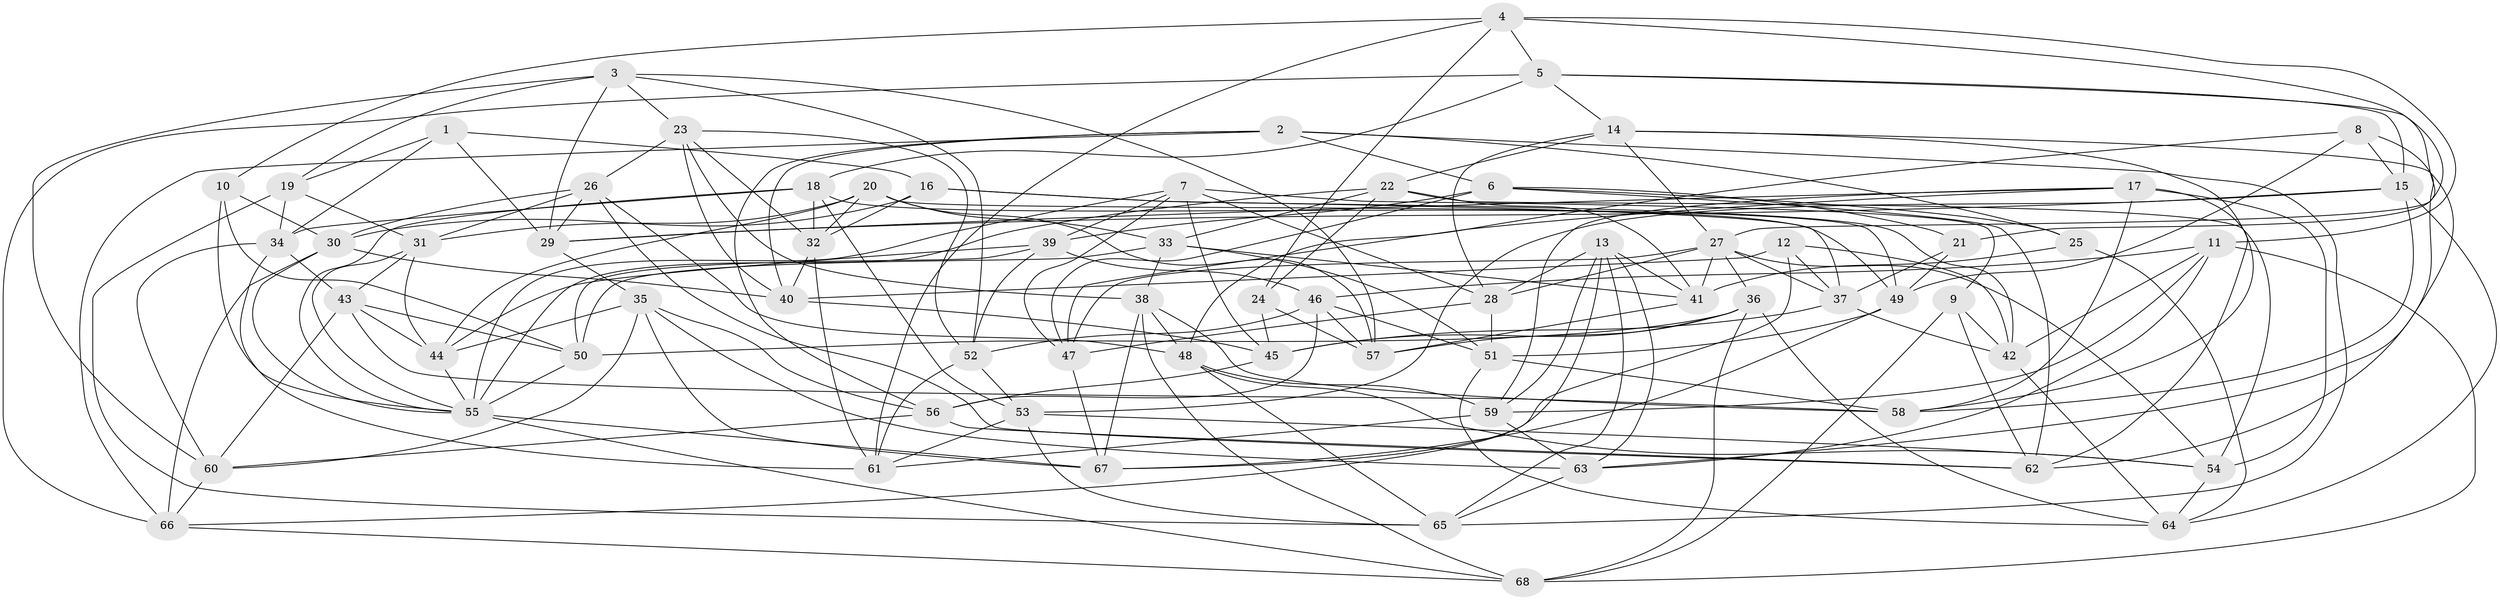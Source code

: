 // original degree distribution, {4: 1.0}
// Generated by graph-tools (version 1.1) at 2025/50/03/09/25 03:50:50]
// undirected, 68 vertices, 198 edges
graph export_dot {
graph [start="1"]
  node [color=gray90,style=filled];
  1;
  2;
  3;
  4;
  5;
  6;
  7;
  8;
  9;
  10;
  11;
  12;
  13;
  14;
  15;
  16;
  17;
  18;
  19;
  20;
  21;
  22;
  23;
  24;
  25;
  26;
  27;
  28;
  29;
  30;
  31;
  32;
  33;
  34;
  35;
  36;
  37;
  38;
  39;
  40;
  41;
  42;
  43;
  44;
  45;
  46;
  47;
  48;
  49;
  50;
  51;
  52;
  53;
  54;
  55;
  56;
  57;
  58;
  59;
  60;
  61;
  62;
  63;
  64;
  65;
  66;
  67;
  68;
  1 -- 16 [weight=2.0];
  1 -- 19 [weight=2.0];
  1 -- 29 [weight=1.0];
  1 -- 34 [weight=1.0];
  2 -- 6 [weight=1.0];
  2 -- 25 [weight=1.0];
  2 -- 40 [weight=1.0];
  2 -- 56 [weight=1.0];
  2 -- 65 [weight=1.0];
  2 -- 66 [weight=1.0];
  3 -- 19 [weight=1.0];
  3 -- 23 [weight=1.0];
  3 -- 29 [weight=1.0];
  3 -- 52 [weight=1.0];
  3 -- 57 [weight=1.0];
  3 -- 60 [weight=1.0];
  4 -- 5 [weight=1.0];
  4 -- 10 [weight=1.0];
  4 -- 11 [weight=1.0];
  4 -- 24 [weight=1.0];
  4 -- 27 [weight=1.0];
  4 -- 61 [weight=1.0];
  5 -- 14 [weight=1.0];
  5 -- 15 [weight=1.0];
  5 -- 18 [weight=1.0];
  5 -- 21 [weight=1.0];
  5 -- 66 [weight=1.0];
  6 -- 21 [weight=1.0];
  6 -- 25 [weight=1.0];
  6 -- 39 [weight=1.0];
  6 -- 47 [weight=1.0];
  6 -- 62 [weight=1.0];
  7 -- 9 [weight=1.0];
  7 -- 28 [weight=1.0];
  7 -- 39 [weight=1.0];
  7 -- 45 [weight=1.0];
  7 -- 47 [weight=1.0];
  7 -- 55 [weight=1.0];
  8 -- 15 [weight=1.0];
  8 -- 48 [weight=1.0];
  8 -- 49 [weight=1.0];
  8 -- 63 [weight=1.0];
  9 -- 42 [weight=1.0];
  9 -- 62 [weight=1.0];
  9 -- 68 [weight=1.0];
  10 -- 30 [weight=1.0];
  10 -- 50 [weight=1.0];
  10 -- 55 [weight=1.0];
  11 -- 42 [weight=1.0];
  11 -- 46 [weight=1.0];
  11 -- 59 [weight=1.0];
  11 -- 63 [weight=1.0];
  11 -- 68 [weight=1.0];
  12 -- 37 [weight=1.0];
  12 -- 40 [weight=1.0];
  12 -- 42 [weight=1.0];
  12 -- 67 [weight=1.0];
  13 -- 28 [weight=1.0];
  13 -- 41 [weight=1.0];
  13 -- 59 [weight=1.0];
  13 -- 63 [weight=1.0];
  13 -- 65 [weight=1.0];
  13 -- 66 [weight=1.0];
  14 -- 22 [weight=1.0];
  14 -- 27 [weight=1.0];
  14 -- 28 [weight=1.0];
  14 -- 58 [weight=1.0];
  14 -- 62 [weight=1.0];
  15 -- 29 [weight=1.0];
  15 -- 53 [weight=1.0];
  15 -- 58 [weight=1.0];
  15 -- 64 [weight=1.0];
  16 -- 30 [weight=1.0];
  16 -- 32 [weight=1.0];
  16 -- 37 [weight=1.0];
  16 -- 42 [weight=1.0];
  17 -- 29 [weight=1.0];
  17 -- 47 [weight=1.0];
  17 -- 54 [weight=1.0];
  17 -- 58 [weight=1.0];
  17 -- 59 [weight=1.0];
  17 -- 62 [weight=1.0];
  18 -- 32 [weight=1.0];
  18 -- 34 [weight=1.0];
  18 -- 49 [weight=1.0];
  18 -- 53 [weight=1.0];
  18 -- 55 [weight=1.0];
  19 -- 31 [weight=1.0];
  19 -- 34 [weight=1.0];
  19 -- 65 [weight=1.0];
  20 -- 31 [weight=1.0];
  20 -- 32 [weight=1.0];
  20 -- 33 [weight=1.0];
  20 -- 44 [weight=1.0];
  20 -- 49 [weight=1.0];
  20 -- 57 [weight=1.0];
  21 -- 37 [weight=1.0];
  21 -- 49 [weight=1.0];
  22 -- 24 [weight=1.0];
  22 -- 33 [weight=1.0];
  22 -- 41 [weight=1.0];
  22 -- 54 [weight=1.0];
  22 -- 55 [weight=1.0];
  23 -- 26 [weight=1.0];
  23 -- 32 [weight=1.0];
  23 -- 38 [weight=1.0];
  23 -- 40 [weight=1.0];
  23 -- 52 [weight=1.0];
  24 -- 45 [weight=1.0];
  24 -- 57 [weight=1.0];
  25 -- 41 [weight=1.0];
  25 -- 64 [weight=1.0];
  26 -- 29 [weight=1.0];
  26 -- 30 [weight=1.0];
  26 -- 31 [weight=1.0];
  26 -- 48 [weight=1.0];
  26 -- 62 [weight=1.0];
  27 -- 28 [weight=1.0];
  27 -- 36 [weight=1.0];
  27 -- 37 [weight=1.0];
  27 -- 41 [weight=1.0];
  27 -- 47 [weight=1.0];
  27 -- 54 [weight=1.0];
  28 -- 47 [weight=1.0];
  28 -- 51 [weight=1.0];
  29 -- 35 [weight=1.0];
  30 -- 40 [weight=1.0];
  30 -- 55 [weight=1.0];
  30 -- 66 [weight=1.0];
  31 -- 43 [weight=1.0];
  31 -- 44 [weight=1.0];
  31 -- 55 [weight=1.0];
  32 -- 40 [weight=1.0];
  32 -- 61 [weight=1.0];
  33 -- 38 [weight=1.0];
  33 -- 41 [weight=1.0];
  33 -- 50 [weight=1.0];
  33 -- 51 [weight=1.0];
  34 -- 43 [weight=1.0];
  34 -- 60 [weight=1.0];
  34 -- 61 [weight=1.0];
  35 -- 44 [weight=1.0];
  35 -- 56 [weight=1.0];
  35 -- 60 [weight=1.0];
  35 -- 63 [weight=1.0];
  35 -- 67 [weight=1.0];
  36 -- 45 [weight=1.0];
  36 -- 50 [weight=1.0];
  36 -- 57 [weight=1.0];
  36 -- 64 [weight=1.0];
  36 -- 68 [weight=1.0];
  37 -- 42 [weight=1.0];
  37 -- 45 [weight=1.0];
  38 -- 48 [weight=1.0];
  38 -- 58 [weight=1.0];
  38 -- 67 [weight=1.0];
  38 -- 68 [weight=1.0];
  39 -- 44 [weight=1.0];
  39 -- 46 [weight=1.0];
  39 -- 50 [weight=1.0];
  39 -- 52 [weight=1.0];
  40 -- 45 [weight=1.0];
  41 -- 57 [weight=1.0];
  42 -- 64 [weight=1.0];
  43 -- 44 [weight=1.0];
  43 -- 50 [weight=1.0];
  43 -- 58 [weight=1.0];
  43 -- 60 [weight=1.0];
  44 -- 55 [weight=1.0];
  45 -- 56 [weight=1.0];
  46 -- 51 [weight=1.0];
  46 -- 52 [weight=1.0];
  46 -- 56 [weight=1.0];
  46 -- 57 [weight=1.0];
  47 -- 67 [weight=1.0];
  48 -- 54 [weight=1.0];
  48 -- 59 [weight=1.0];
  48 -- 65 [weight=1.0];
  49 -- 51 [weight=1.0];
  49 -- 67 [weight=1.0];
  50 -- 55 [weight=1.0];
  51 -- 58 [weight=1.0];
  51 -- 64 [weight=1.0];
  52 -- 53 [weight=1.0];
  52 -- 61 [weight=1.0];
  53 -- 54 [weight=1.0];
  53 -- 61 [weight=1.0];
  53 -- 65 [weight=1.0];
  54 -- 64 [weight=1.0];
  55 -- 67 [weight=1.0];
  55 -- 68 [weight=1.0];
  56 -- 60 [weight=1.0];
  56 -- 62 [weight=1.0];
  59 -- 61 [weight=1.0];
  59 -- 63 [weight=1.0];
  60 -- 66 [weight=1.0];
  63 -- 65 [weight=1.0];
  66 -- 68 [weight=1.0];
}
